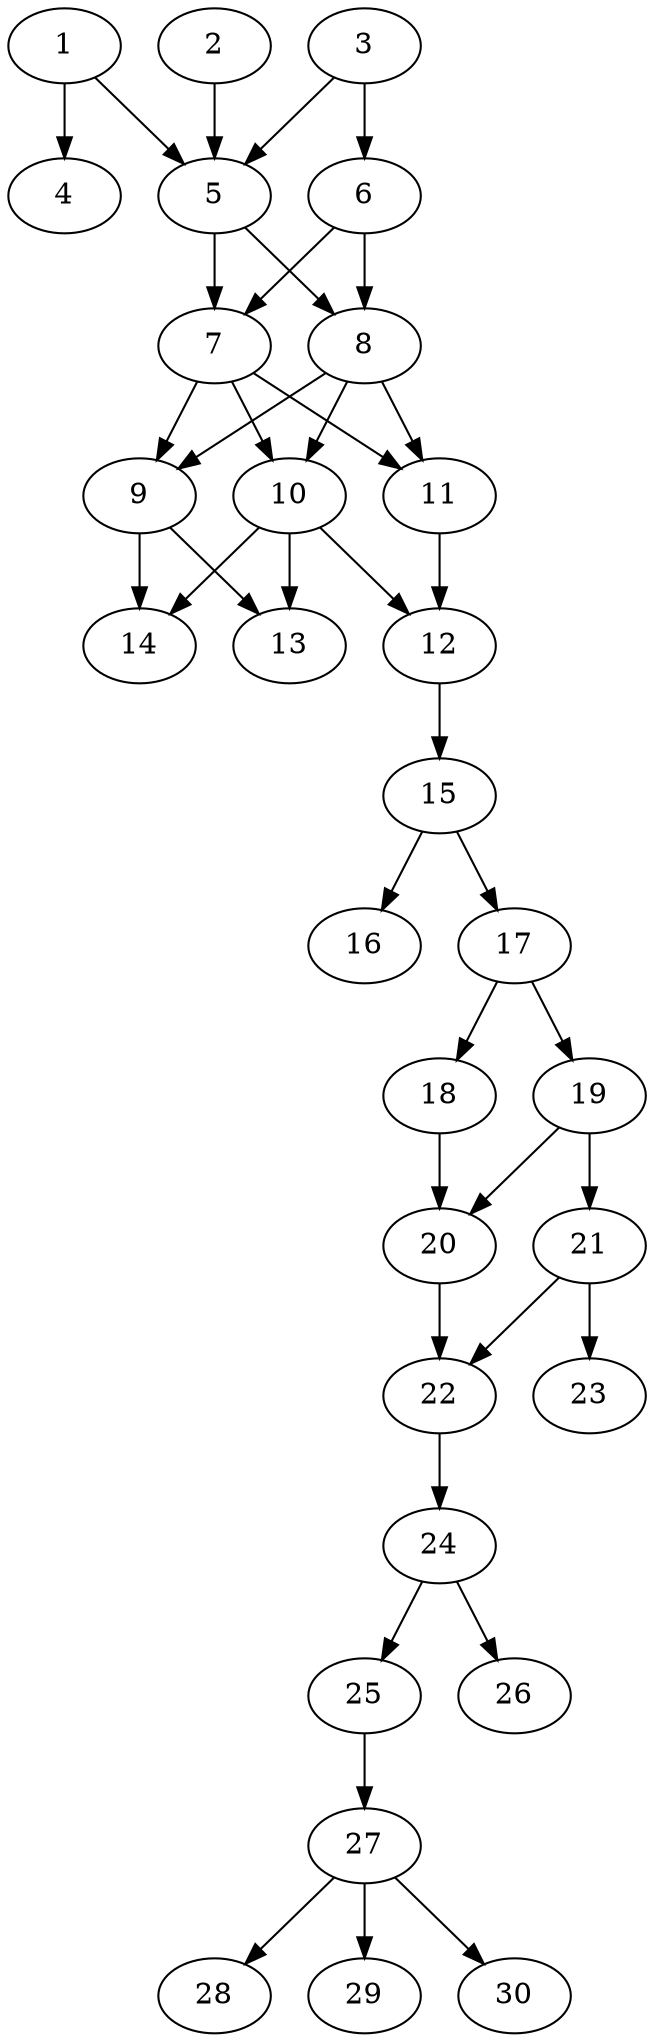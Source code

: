 // DAG automatically generated by daggen at Tue Aug  6 16:27:24 2019
// ./daggen --dot -n 30 --ccr 0.3 --fat 0.4 --regular 0.5 --density 0.8 --mindata 5242880 --maxdata 52428800 
digraph G {
  1 [size="151159467", alpha="0.10", expect_size="45347840"] 
  1 -> 4 [size ="45347840"]
  1 -> 5 [size ="45347840"]
  2 [size="41581227", alpha="0.10", expect_size="12474368"] 
  2 -> 5 [size ="12474368"]
  3 [size="95269547", alpha="0.03", expect_size="28580864"] 
  3 -> 5 [size ="28580864"]
  3 -> 6 [size ="28580864"]
  4 [size="104598187", alpha="0.05", expect_size="31379456"] 
  5 [size="157682347", alpha="0.06", expect_size="47304704"] 
  5 -> 7 [size ="47304704"]
  5 -> 8 [size ="47304704"]
  6 [size="69707093", alpha="0.19", expect_size="20912128"] 
  6 -> 7 [size ="20912128"]
  6 -> 8 [size ="20912128"]
  7 [size="30836053", alpha="0.12", expect_size="9250816"] 
  7 -> 9 [size ="9250816"]
  7 -> 10 [size ="9250816"]
  7 -> 11 [size ="9250816"]
  8 [size="143179093", alpha="0.16", expect_size="42953728"] 
  8 -> 9 [size ="42953728"]
  8 -> 10 [size ="42953728"]
  8 -> 11 [size ="42953728"]
  9 [size="38212267", alpha="0.00", expect_size="11463680"] 
  9 -> 13 [size ="11463680"]
  9 -> 14 [size ="11463680"]
  10 [size="62747307", alpha="0.01", expect_size="18824192"] 
  10 -> 12 [size ="18824192"]
  10 -> 13 [size ="18824192"]
  10 -> 14 [size ="18824192"]
  11 [size="141922987", alpha="0.16", expect_size="42576896"] 
  11 -> 12 [size ="42576896"]
  12 [size="61491200", alpha="0.10", expect_size="18447360"] 
  12 -> 15 [size ="18447360"]
  13 [size="139847680", alpha="0.03", expect_size="41954304"] 
  14 [size="162191360", alpha="0.06", expect_size="48657408"] 
  15 [size="40437760", alpha="0.12", expect_size="12131328"] 
  15 -> 16 [size ="12131328"]
  15 -> 17 [size ="12131328"]
  16 [size="87879680", alpha="0.19", expect_size="26363904"] 
  17 [size="82462720", alpha="0.12", expect_size="24738816"] 
  17 -> 18 [size ="24738816"]
  17 -> 19 [size ="24738816"]
  18 [size="21207040", alpha="0.06", expect_size="6362112"] 
  18 -> 20 [size ="6362112"]
  19 [size="149579093", alpha="0.04", expect_size="44873728"] 
  19 -> 20 [size ="44873728"]
  19 -> 21 [size ="44873728"]
  20 [size="153313280", alpha="0.08", expect_size="45993984"] 
  20 -> 22 [size ="45993984"]
  21 [size="163928747", alpha="0.08", expect_size="49178624"] 
  21 -> 22 [size ="49178624"]
  21 -> 23 [size ="49178624"]
  22 [size="129621333", alpha="0.11", expect_size="38886400"] 
  22 -> 24 [size ="38886400"]
  23 [size="51599360", alpha="0.04", expect_size="15479808"] 
  24 [size="77632853", alpha="0.08", expect_size="23289856"] 
  24 -> 25 [size ="23289856"]
  24 -> 26 [size ="23289856"]
  25 [size="125204480", alpha="0.10", expect_size="37561344"] 
  25 -> 27 [size ="37561344"]
  26 [size="61979307", alpha="0.18", expect_size="18593792"] 
  27 [size="51490133", alpha="0.08", expect_size="15447040"] 
  27 -> 28 [size ="15447040"]
  27 -> 29 [size ="15447040"]
  27 -> 30 [size ="15447040"]
  28 [size="146606080", alpha="0.15", expect_size="43981824"] 
  29 [size="34269867", alpha="0.04", expect_size="10280960"] 
  30 [size="69573973", alpha="0.18", expect_size="20872192"] 
}
